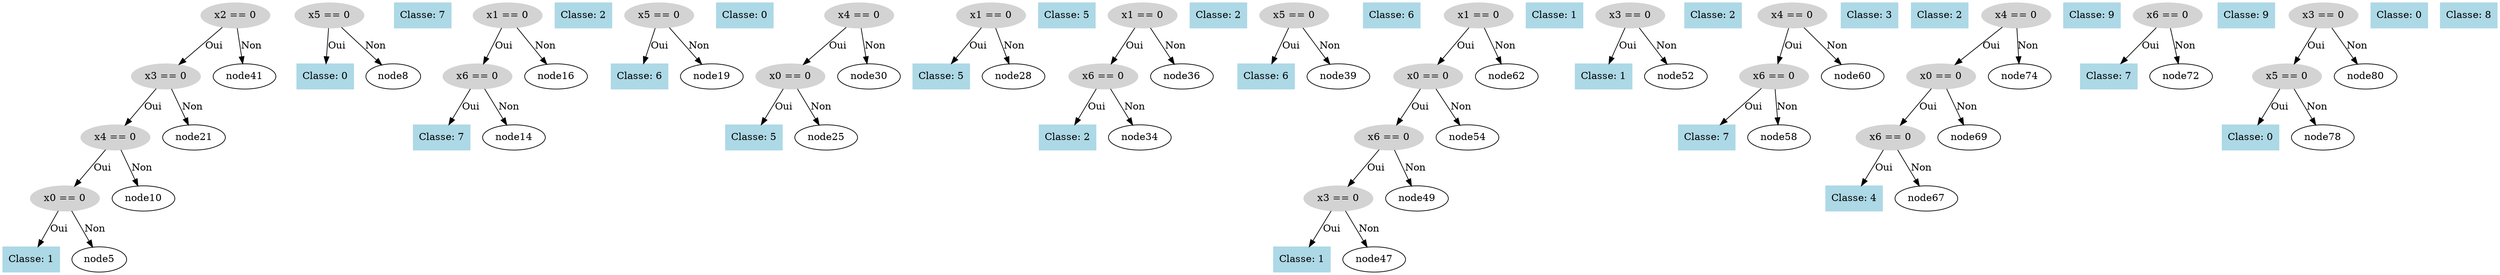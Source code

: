 digraph DecisionTree {
  node0 [label="x2 == 0", shape=ellipse, style=filled, color=lightgray];
  node0 -> node1 [label="Oui"];
  node1 [label="x3 == 0", shape=ellipse, style=filled, color=lightgray];
  node1 -> node2 [label="Oui"];
  node2 [label="x4 == 0", shape=ellipse, style=filled, color=lightgray];
  node2 -> node3 [label="Oui"];
  node3 [label="x0 == 0", shape=ellipse, style=filled, color=lightgray];
  node3 -> node4 [label="Oui"];
  node4 [label="Classe: 1", shape=box, style=filled, color=lightblue];
  node3 -> node5 [label="Non"];
  node6 [label="x5 == 0", shape=ellipse, style=filled, color=lightgray];
  node6 -> node7 [label="Oui"];
  node7 [label="Classe: 0", shape=box, style=filled, color=lightblue];
  node6 -> node8 [label="Non"];
  node9 [label="Classe: 7", shape=box, style=filled, color=lightblue];
  node2 -> node10 [label="Non"];
  node11 [label="x1 == 0", shape=ellipse, style=filled, color=lightgray];
  node11 -> node12 [label="Oui"];
  node12 [label="x6 == 0", shape=ellipse, style=filled, color=lightgray];
  node12 -> node13 [label="Oui"];
  node13 [label="Classe: 7", shape=box, style=filled, color=lightblue];
  node12 -> node14 [label="Non"];
  node15 [label="Classe: 2", shape=box, style=filled, color=lightblue];
  node11 -> node16 [label="Non"];
  node17 [label="x5 == 0", shape=ellipse, style=filled, color=lightgray];
  node17 -> node18 [label="Oui"];
  node18 [label="Classe: 6", shape=box, style=filled, color=lightblue];
  node17 -> node19 [label="Non"];
  node20 [label="Classe: 0", shape=box, style=filled, color=lightblue];
  node1 -> node21 [label="Non"];
  node22 [label="x4 == 0", shape=ellipse, style=filled, color=lightgray];
  node22 -> node23 [label="Oui"];
  node23 [label="x0 == 0", shape=ellipse, style=filled, color=lightgray];
  node23 -> node24 [label="Oui"];
  node24 [label="Classe: 5", shape=box, style=filled, color=lightblue];
  node23 -> node25 [label="Non"];
  node26 [label="x1 == 0", shape=ellipse, style=filled, color=lightgray];
  node26 -> node27 [label="Oui"];
  node27 [label="Classe: 5", shape=box, style=filled, color=lightblue];
  node26 -> node28 [label="Non"];
  node29 [label="Classe: 5", shape=box, style=filled, color=lightblue];
  node22 -> node30 [label="Non"];
  node31 [label="x1 == 0", shape=ellipse, style=filled, color=lightgray];
  node31 -> node32 [label="Oui"];
  node32 [label="x6 == 0", shape=ellipse, style=filled, color=lightgray];
  node32 -> node33 [label="Oui"];
  node33 [label="Classe: 2", shape=box, style=filled, color=lightblue];
  node32 -> node34 [label="Non"];
  node35 [label="Classe: 2", shape=box, style=filled, color=lightblue];
  node31 -> node36 [label="Non"];
  node37 [label="x5 == 0", shape=ellipse, style=filled, color=lightgray];
  node37 -> node38 [label="Oui"];
  node38 [label="Classe: 6", shape=box, style=filled, color=lightblue];
  node37 -> node39 [label="Non"];
  node40 [label="Classe: 6", shape=box, style=filled, color=lightblue];
  node0 -> node41 [label="Non"];
  node42 [label="x1 == 0", shape=ellipse, style=filled, color=lightgray];
  node42 -> node43 [label="Oui"];
  node43 [label="x0 == 0", shape=ellipse, style=filled, color=lightgray];
  node43 -> node44 [label="Oui"];
  node44 [label="x6 == 0", shape=ellipse, style=filled, color=lightgray];
  node44 -> node45 [label="Oui"];
  node45 [label="x3 == 0", shape=ellipse, style=filled, color=lightgray];
  node45 -> node46 [label="Oui"];
  node46 [label="Classe: 1", shape=box, style=filled, color=lightblue];
  node45 -> node47 [label="Non"];
  node48 [label="Classe: 1", shape=box, style=filled, color=lightblue];
  node44 -> node49 [label="Non"];
  node50 [label="x3 == 0", shape=ellipse, style=filled, color=lightgray];
  node50 -> node51 [label="Oui"];
  node51 [label="Classe: 1", shape=box, style=filled, color=lightblue];
  node50 -> node52 [label="Non"];
  node53 [label="Classe: 2", shape=box, style=filled, color=lightblue];
  node43 -> node54 [label="Non"];
  node55 [label="x4 == 0", shape=ellipse, style=filled, color=lightgray];
  node55 -> node56 [label="Oui"];
  node56 [label="x6 == 0", shape=ellipse, style=filled, color=lightgray];
  node56 -> node57 [label="Oui"];
  node57 [label="Classe: 7", shape=box, style=filled, color=lightblue];
  node56 -> node58 [label="Non"];
  node59 [label="Classe: 3", shape=box, style=filled, color=lightblue];
  node55 -> node60 [label="Non"];
  node61 [label="Classe: 2", shape=box, style=filled, color=lightblue];
  node42 -> node62 [label="Non"];
  node63 [label="x4 == 0", shape=ellipse, style=filled, color=lightgray];
  node63 -> node64 [label="Oui"];
  node64 [label="x0 == 0", shape=ellipse, style=filled, color=lightgray];
  node64 -> node65 [label="Oui"];
  node65 [label="x6 == 0", shape=ellipse, style=filled, color=lightgray];
  node65 -> node66 [label="Oui"];
  node66 [label="Classe: 4", shape=box, style=filled, color=lightblue];
  node65 -> node67 [label="Non"];
  node68 [label="Classe: 9", shape=box, style=filled, color=lightblue];
  node64 -> node69 [label="Non"];
  node70 [label="x6 == 0", shape=ellipse, style=filled, color=lightgray];
  node70 -> node71 [label="Oui"];
  node71 [label="Classe: 7", shape=box, style=filled, color=lightblue];
  node70 -> node72 [label="Non"];
  node73 [label="Classe: 9", shape=box, style=filled, color=lightblue];
  node63 -> node74 [label="Non"];
  node75 [label="x3 == 0", shape=ellipse, style=filled, color=lightgray];
  node75 -> node76 [label="Oui"];
  node76 [label="x5 == 0", shape=ellipse, style=filled, color=lightgray];
  node76 -> node77 [label="Oui"];
  node77 [label="Classe: 0", shape=box, style=filled, color=lightblue];
  node76 -> node78 [label="Non"];
  node79 [label="Classe: 0", shape=box, style=filled, color=lightblue];
  node75 -> node80 [label="Non"];
  node81 [label="Classe: 8", shape=box, style=filled, color=lightblue];
}
